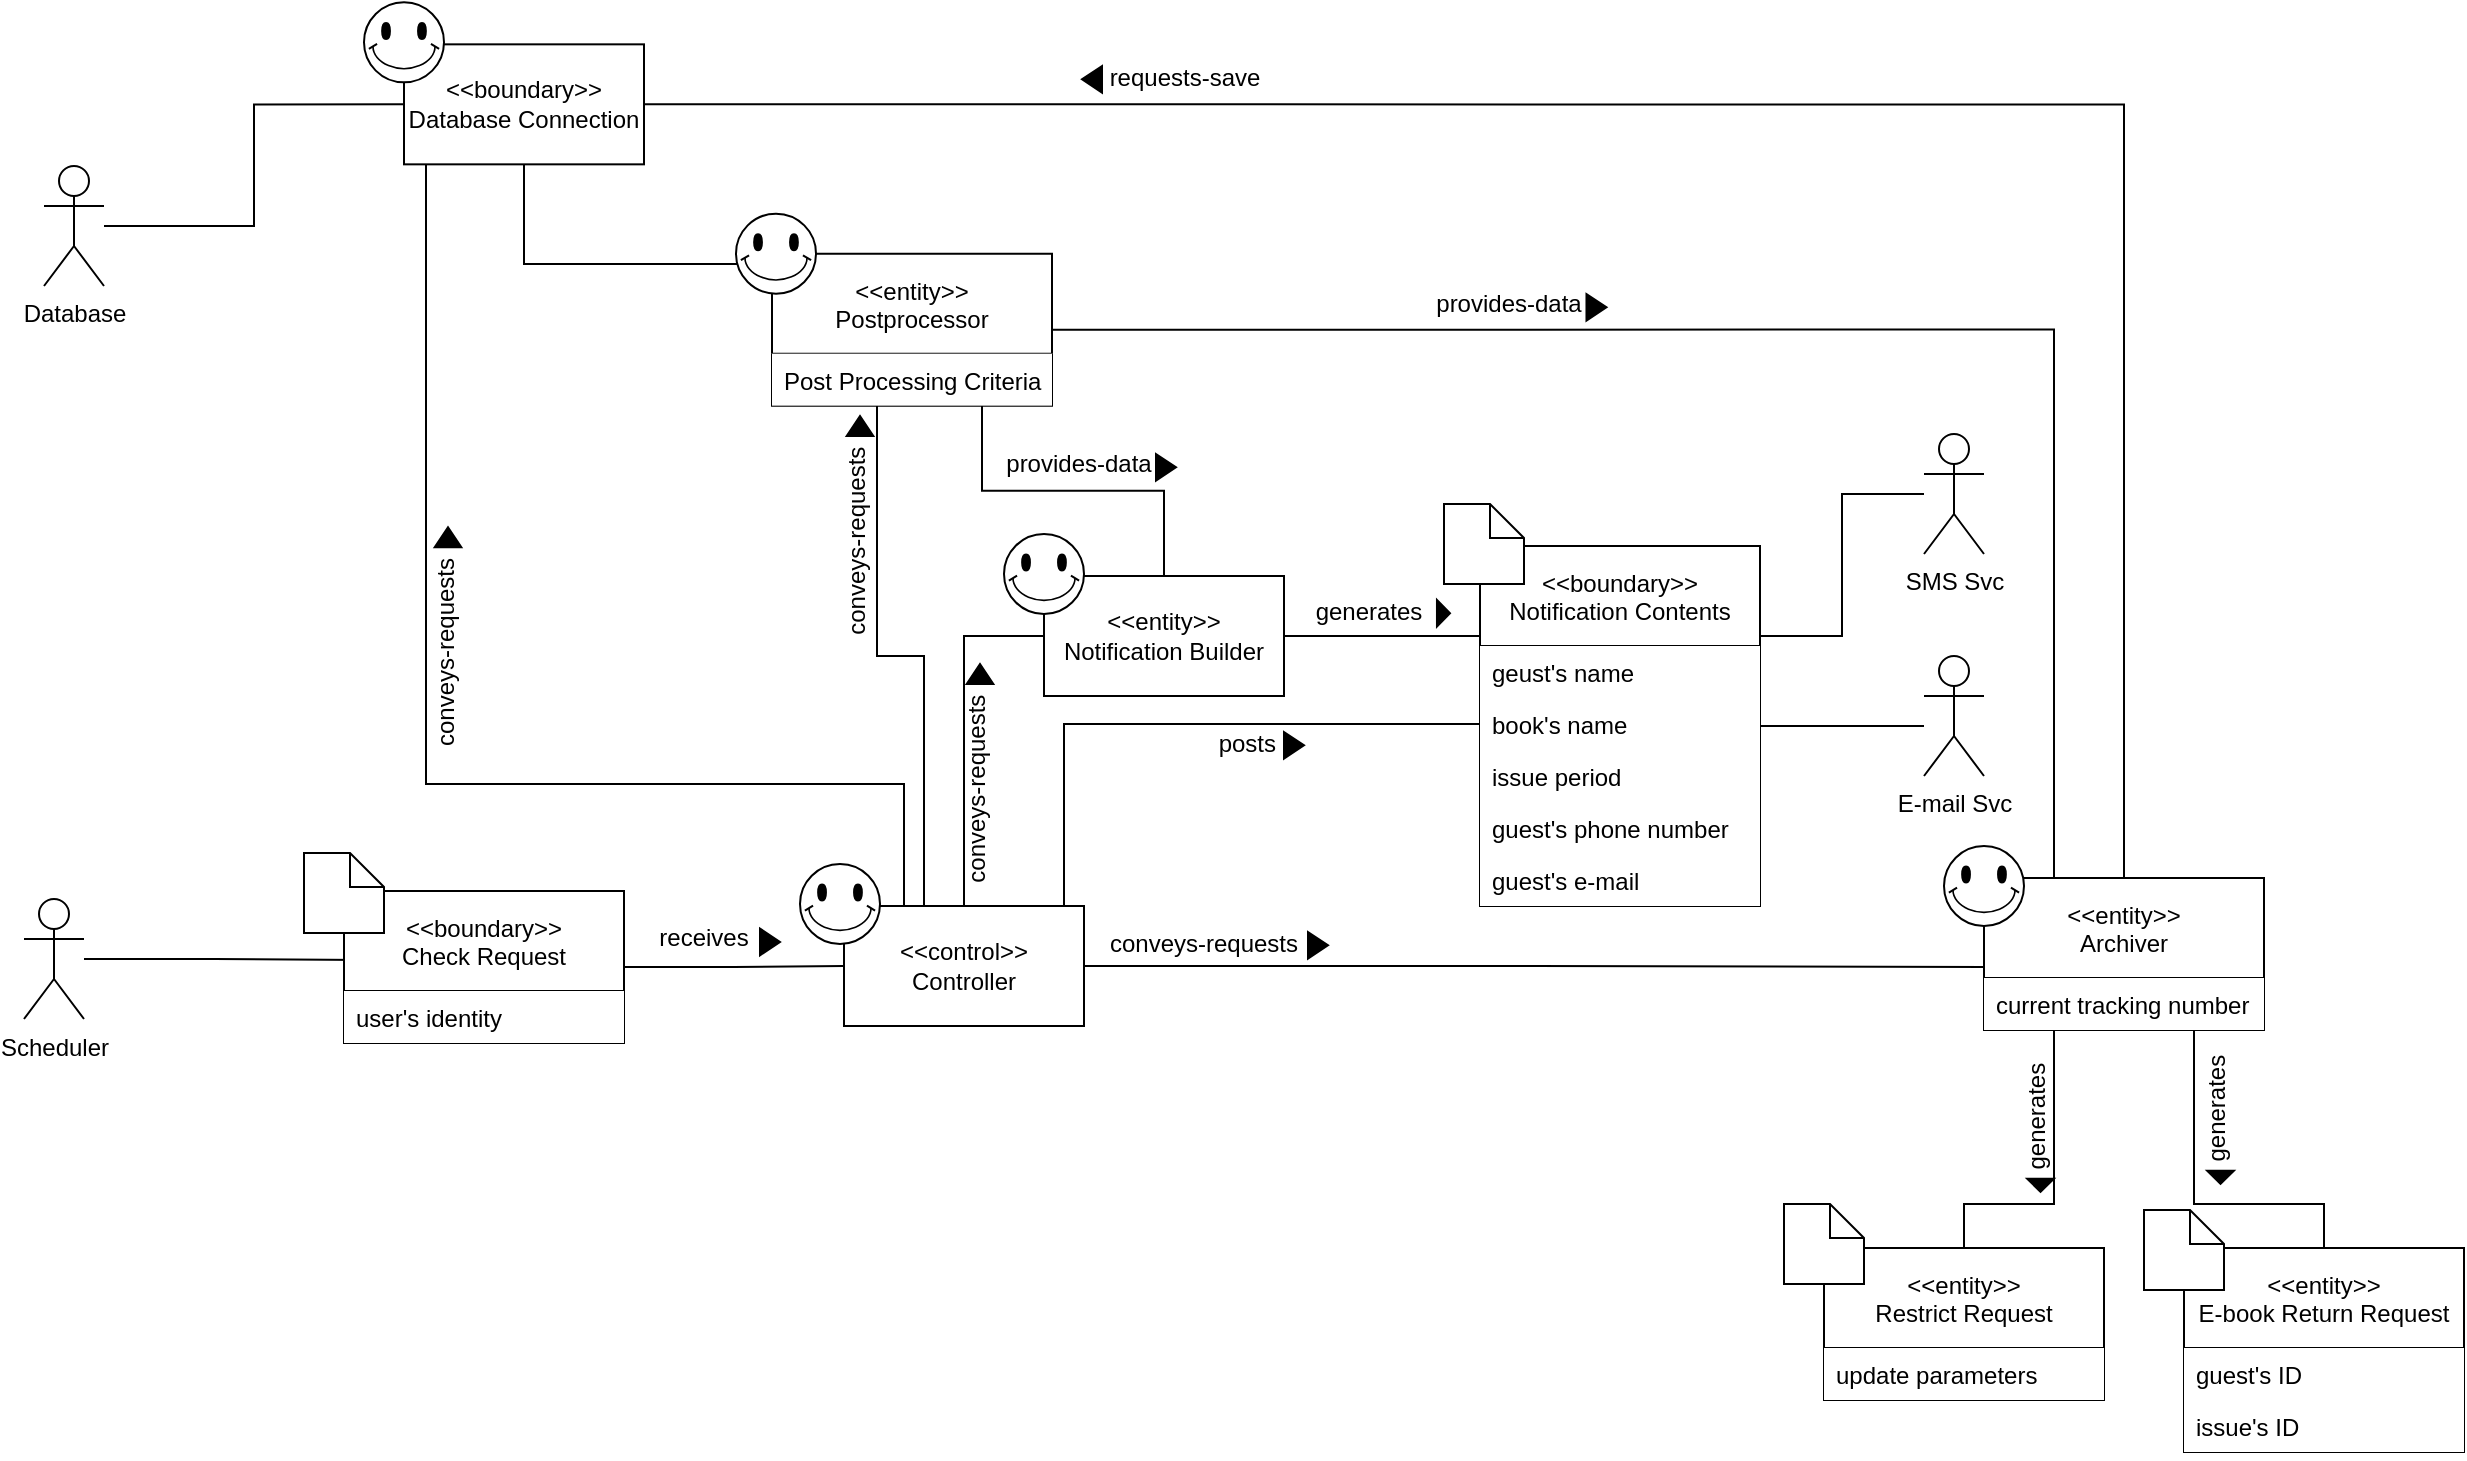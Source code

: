 <mxfile version="14.6.6" type="github">
  <diagram id="Sv70wMs5H2Pimi9rrGB1" name="Page-1">
    <mxGraphModel dx="2036" dy="2421" grid="1" gridSize="10" guides="1" tooltips="1" connect="1" arrows="1" fold="1" page="1" pageScale="1" pageWidth="827" pageHeight="1169" math="0" shadow="0">
      <root>
        <mxCell id="0" />
        <mxCell id="1" parent="0" />
        <mxCell id="KHrVx482zbJUYyYbqTH--3" style="edgeStyle=orthogonalEdgeStyle;rounded=0;orthogonalLoop=1;jettySize=auto;html=1;endArrow=none;endFill=0;entryX=0.004;entryY=0.586;entryDx=0;entryDy=0;entryPerimeter=0;" parent="1" source="KHrVx482zbJUYyYbqTH--4" target="KHrVx482zbJUYyYbqTH--55" edge="1">
          <mxGeometry relative="1" as="geometry">
            <mxPoint x="850" y="321" as="targetPoint" />
          </mxGeometry>
        </mxCell>
        <mxCell id="KHrVx482zbJUYyYbqTH--99" style="edgeStyle=orthogonalEdgeStyle;rounded=0;orthogonalLoop=1;jettySize=auto;html=1;entryX=0.59;entryY=0.997;entryDx=0;entryDy=0;entryPerimeter=0;endArrow=none;endFill=0;" parent="1" source="KHrVx482zbJUYyYbqTH--4" target="KHrVx482zbJUYyYbqTH--9" edge="1">
          <mxGeometry relative="1" as="geometry">
            <Array as="points">
              <mxPoint x="600" y="230" />
              <mxPoint x="361" y="230" />
              <mxPoint x="361" y="-80" />
            </Array>
          </mxGeometry>
        </mxCell>
        <mxCell id="KHrVx482zbJUYyYbqTH--100" style="edgeStyle=orthogonalEdgeStyle;rounded=0;orthogonalLoop=1;jettySize=auto;html=1;entryX=0.375;entryY=1.006;entryDx=0;entryDy=0;entryPerimeter=0;endArrow=none;endFill=0;" parent="1" source="KHrVx482zbJUYyYbqTH--4" target="KHrVx482zbJUYyYbqTH--83" edge="1">
          <mxGeometry relative="1" as="geometry">
            <Array as="points">
              <mxPoint x="610" y="166" />
              <mxPoint x="587" y="166" />
            </Array>
          </mxGeometry>
        </mxCell>
        <mxCell id="KHrVx482zbJUYyYbqTH--122" style="edgeStyle=orthogonalEdgeStyle;rounded=0;jumpStyle=none;orthogonalLoop=1;jettySize=auto;html=1;exitX=0.75;exitY=0;exitDx=0;exitDy=0;entryX=0;entryY=0.5;entryDx=0;entryDy=0;endArrow=none;endFill=0;strokeColor=#000000;" parent="1" source="KHrVx482zbJUYyYbqTH--4" target="KHrVx482zbJUYyYbqTH--78" edge="1">
          <mxGeometry relative="1" as="geometry">
            <Array as="points">
              <mxPoint x="680" y="291" />
              <mxPoint x="680" y="200" />
            </Array>
          </mxGeometry>
        </mxCell>
        <mxCell id="KHrVx482zbJUYyYbqTH--146" style="edgeStyle=orthogonalEdgeStyle;rounded=0;jumpStyle=none;orthogonalLoop=1;jettySize=auto;html=1;exitX=0.5;exitY=0;exitDx=0;exitDy=0;entryX=0;entryY=0.75;entryDx=0;entryDy=0;endArrow=none;endFill=0;strokeColor=#000000;" parent="1" source="KHrVx482zbJUYyYbqTH--4" target="KHrVx482zbJUYyYbqTH--105" edge="1">
          <mxGeometry relative="1" as="geometry">
            <Array as="points">
              <mxPoint x="630" y="156" />
              <mxPoint x="670" y="156" />
            </Array>
          </mxGeometry>
        </mxCell>
        <mxCell id="KHrVx482zbJUYyYbqTH--4" value="&amp;lt;&amp;lt;control&amp;gt;&amp;gt;&lt;br&gt;Controller" style="rounded=0;whiteSpace=wrap;html=1;" parent="1" vertex="1">
          <mxGeometry x="570" y="291" width="120" height="60" as="geometry" />
        </mxCell>
        <mxCell id="KHrVx482zbJUYyYbqTH--102" style="edgeStyle=orthogonalEdgeStyle;rounded=0;orthogonalLoop=1;jettySize=auto;html=1;exitX=1;exitY=0.5;exitDx=0;exitDy=0;entryX=0.5;entryY=0;entryDx=0;entryDy=0;endArrow=none;endFill=0;jumpStyle=none;" parent="1" source="KHrVx482zbJUYyYbqTH--9" target="KHrVx482zbJUYyYbqTH--55" edge="1">
          <mxGeometry relative="1" as="geometry" />
        </mxCell>
        <mxCell id="KHrVx482zbJUYyYbqTH--111" style="edgeStyle=orthogonalEdgeStyle;rounded=0;jumpStyle=none;orthogonalLoop=1;jettySize=auto;html=1;endArrow=none;endFill=0;strokeColor=#000000;" parent="1" source="KHrVx482zbJUYyYbqTH--9" target="KHrVx482zbJUYyYbqTH--82" edge="1">
          <mxGeometry relative="1" as="geometry">
            <Array as="points">
              <mxPoint x="548" y="-30" />
            </Array>
          </mxGeometry>
        </mxCell>
        <mxCell id="KHrVx482zbJUYyYbqTH--9" value="&amp;lt;&amp;lt;boundary&amp;gt;&amp;gt;&lt;br&gt;Database Connection" style="rounded=0;whiteSpace=wrap;html=1;" parent="1" vertex="1">
          <mxGeometry x="350" y="-139.83" width="120" height="60" as="geometry" />
        </mxCell>
        <mxCell id="KHrVx482zbJUYyYbqTH--97" style="edgeStyle=orthogonalEdgeStyle;rounded=0;orthogonalLoop=1;jettySize=auto;html=1;entryX=0;entryY=0.5;entryDx=0;entryDy=0;endArrow=none;endFill=0;" parent="1" source="KHrVx482zbJUYyYbqTH--11" target="KHrVx482zbJUYyYbqTH--9" edge="1">
          <mxGeometry relative="1" as="geometry" />
        </mxCell>
        <mxCell id="KHrVx482zbJUYyYbqTH--11" value="Database" style="shape=umlActor;verticalLabelPosition=bottom;verticalAlign=top;html=1;outlineConnect=0;" parent="1" vertex="1">
          <mxGeometry x="170" y="-79" width="30" height="60" as="geometry" />
        </mxCell>
        <mxCell id="KHrVx482zbJUYyYbqTH--89" style="edgeStyle=orthogonalEdgeStyle;rounded=0;orthogonalLoop=1;jettySize=auto;html=1;entryX=0.072;entryY=0.454;entryDx=0;entryDy=0;entryPerimeter=0;endArrow=none;endFill=0;" parent="1" source="KHrVx482zbJUYyYbqTH--14" target="KHrVx482zbJUYyYbqTH--16" edge="1">
          <mxGeometry relative="1" as="geometry" />
        </mxCell>
        <mxCell id="KHrVx482zbJUYyYbqTH--14" value="Scheduler" style="shape=umlActor;verticalLabelPosition=bottom;verticalAlign=top;html=1;outlineConnect=0;" parent="1" vertex="1">
          <mxGeometry x="160" y="287.5" width="30" height="60" as="geometry" />
        </mxCell>
        <mxCell id="KHrVx482zbJUYyYbqTH--15" style="edgeStyle=orthogonalEdgeStyle;rounded=0;orthogonalLoop=1;jettySize=auto;html=1;exitX=1;exitY=0.5;exitDx=0;exitDy=0;entryX=0;entryY=0.5;entryDx=0;entryDy=0;endArrow=none;endFill=0;" parent="1" source="KHrVx482zbJUYyYbqTH--16" target="KHrVx482zbJUYyYbqTH--4" edge="1">
          <mxGeometry relative="1" as="geometry" />
        </mxCell>
        <mxCell id="KHrVx482zbJUYyYbqTH--16" value="&lt;&lt;boundary&gt;&gt;&#xa;Check Request" style="swimlane;fontStyle=0;childLayout=stackLayout;horizontal=1;startSize=50;horizontalStack=0;resizeParent=1;resizeParentMax=0;resizeLast=0;collapsible=1;marginBottom=0;" parent="1" vertex="1">
          <mxGeometry x="320" y="283.5" width="140" height="76" as="geometry">
            <mxRectangle x="330" y="270" width="120" height="50" as="alternateBounds" />
          </mxGeometry>
        </mxCell>
        <mxCell id="KHrVx482zbJUYyYbqTH--17" value="user&#39;s identity" style="text;align=left;verticalAlign=top;spacingLeft=4;spacingRight=4;overflow=hidden;rotatable=0;points=[[0,0.5],[1,0.5]];portConstraint=eastwest;fillColor=#ffffff;" parent="KHrVx482zbJUYyYbqTH--16" vertex="1">
          <mxGeometry y="50" width="140" height="26" as="geometry" />
        </mxCell>
        <mxCell id="KHrVx482zbJUYyYbqTH--22" value="" style="verticalLabelPosition=bottom;verticalAlign=top;html=1;shape=mxgraph.basic.smiley" parent="1" vertex="1">
          <mxGeometry x="548" y="270" width="40" height="40" as="geometry" />
        </mxCell>
        <mxCell id="KHrVx482zbJUYyYbqTH--23" value="" style="verticalLabelPosition=bottom;verticalAlign=top;html=1;shape=mxgraph.basic.smiley" parent="1" vertex="1">
          <mxGeometry x="330" y="-160.83" width="40" height="40" as="geometry" />
        </mxCell>
        <mxCell id="KHrVx482zbJUYyYbqTH--24" value="" style="shape=note2;boundedLbl=1;whiteSpace=wrap;html=1;size=17;verticalAlign=top;align=center;fillColor=#ffffff;" parent="1" vertex="1">
          <mxGeometry x="300" y="264.5" width="40" height="40" as="geometry" />
        </mxCell>
        <mxCell id="KHrVx482zbJUYyYbqTH--39" value="" style="group;rotation=-180;" parent="1" vertex="1" connectable="0">
          <mxGeometry x="670" y="-130" width="112" height="20" as="geometry" />
        </mxCell>
        <mxCell id="KHrVx482zbJUYyYbqTH--40" value="requests-save" style="text;html=1;strokeColor=none;fillColor=none;align=center;verticalAlign=middle;whiteSpace=wrap;rounded=0;rotation=-360;" parent="KHrVx482zbJUYyYbqTH--39" vertex="1">
          <mxGeometry x="29" y="-3" width="83" height="20" as="geometry" />
        </mxCell>
        <mxCell id="KHrVx482zbJUYyYbqTH--41" value="" style="triangle;whiteSpace=wrap;html=1;fillColor=#000000;rotation=-180;" parent="KHrVx482zbJUYyYbqTH--39" vertex="1">
          <mxGeometry x="19" y="1" width="10" height="13.33" as="geometry" />
        </mxCell>
        <mxCell id="KHrVx482zbJUYyYbqTH--42" value="&lt;&lt;entity&gt;&gt;&#xa;E-book Return Request" style="swimlane;fontStyle=0;childLayout=stackLayout;horizontal=1;startSize=50;horizontalStack=0;resizeParent=1;resizeParentMax=0;resizeLast=0;collapsible=1;marginBottom=0;" parent="1" vertex="1">
          <mxGeometry x="1240" y="462" width="140" height="102" as="geometry">
            <mxRectangle x="330" y="270" width="120" height="50" as="alternateBounds" />
          </mxGeometry>
        </mxCell>
        <mxCell id="KHrVx482zbJUYyYbqTH--43" value="guest&#39;s ID" style="text;align=left;verticalAlign=top;spacingLeft=4;spacingRight=4;overflow=hidden;rotatable=0;points=[[0,0.5],[1,0.5]];portConstraint=eastwest;fillColor=#ffffff;" parent="KHrVx482zbJUYyYbqTH--42" vertex="1">
          <mxGeometry y="50" width="140" height="26" as="geometry" />
        </mxCell>
        <mxCell id="KHrVx482zbJUYyYbqTH--75" value="issue&#39;s ID" style="text;align=left;verticalAlign=top;spacingLeft=4;spacingRight=4;overflow=hidden;rotatable=0;points=[[0,0.5],[1,0.5]];portConstraint=eastwest;fillColor=#ffffff;" parent="KHrVx482zbJUYyYbqTH--42" vertex="1">
          <mxGeometry y="76" width="140" height="26" as="geometry" />
        </mxCell>
        <mxCell id="KHrVx482zbJUYyYbqTH--47" value="" style="shape=note2;boundedLbl=1;whiteSpace=wrap;html=1;size=17;verticalAlign=top;align=center;fillColor=#ffffff;" parent="1" vertex="1">
          <mxGeometry x="1220" y="443" width="40" height="40" as="geometry" />
        </mxCell>
        <mxCell id="KHrVx482zbJUYyYbqTH--48" value="" style="group;rotation=0;" parent="1" vertex="1" connectable="0">
          <mxGeometry x="700" y="300" width="112" height="20" as="geometry" />
        </mxCell>
        <mxCell id="KHrVx482zbJUYyYbqTH--49" value="conveys-requests" style="text;html=1;strokeColor=none;fillColor=none;align=center;verticalAlign=middle;whiteSpace=wrap;rounded=0;rotation=0;" parent="KHrVx482zbJUYyYbqTH--48" vertex="1">
          <mxGeometry width="100" height="20" as="geometry" />
        </mxCell>
        <mxCell id="KHrVx482zbJUYyYbqTH--50" value="" style="triangle;whiteSpace=wrap;html=1;fillColor=#000000;rotation=0;" parent="KHrVx482zbJUYyYbqTH--48" vertex="1">
          <mxGeometry x="102" y="4" width="10" height="13.33" as="geometry" />
        </mxCell>
        <mxCell id="KHrVx482zbJUYyYbqTH--51" value="" style="group" parent="1" vertex="1" connectable="0">
          <mxGeometry x="480" y="296.66" width="58" height="20" as="geometry" />
        </mxCell>
        <mxCell id="KHrVx482zbJUYyYbqTH--52" value="receives" style="text;html=1;strokeColor=none;fillColor=none;align=center;verticalAlign=middle;whiteSpace=wrap;rounded=0;" parent="KHrVx482zbJUYyYbqTH--51" vertex="1">
          <mxGeometry width="40" height="20" as="geometry" />
        </mxCell>
        <mxCell id="KHrVx482zbJUYyYbqTH--53" value="" style="triangle;whiteSpace=wrap;html=1;fillColor=#000000;" parent="KHrVx482zbJUYyYbqTH--51" vertex="1">
          <mxGeometry x="48" y="5.67" width="10" height="13.33" as="geometry" />
        </mxCell>
        <mxCell id="KHrVx482zbJUYyYbqTH--112" style="edgeStyle=orthogonalEdgeStyle;rounded=0;jumpStyle=none;orthogonalLoop=1;jettySize=auto;html=1;exitX=0.75;exitY=1;exitDx=0;exitDy=0;endArrow=none;endFill=0;strokeColor=#000000;" parent="1" source="KHrVx482zbJUYyYbqTH--55" target="KHrVx482zbJUYyYbqTH--42" edge="1">
          <mxGeometry relative="1" as="geometry">
            <Array as="points">
              <mxPoint x="1245" y="440" />
              <mxPoint x="1310" y="440" />
            </Array>
          </mxGeometry>
        </mxCell>
        <mxCell id="KHrVx482zbJUYyYbqTH--113" style="edgeStyle=orthogonalEdgeStyle;rounded=0;jumpStyle=none;orthogonalLoop=1;jettySize=auto;html=1;exitX=0.25;exitY=1;exitDx=0;exitDy=0;entryX=0.5;entryY=0;entryDx=0;entryDy=0;endArrow=none;endFill=0;strokeColor=#000000;" parent="1" source="KHrVx482zbJUYyYbqTH--55" target="KHrVx482zbJUYyYbqTH--64" edge="1">
          <mxGeometry relative="1" as="geometry">
            <Array as="points">
              <mxPoint x="1175" y="440" />
              <mxPoint x="1130" y="440" />
            </Array>
          </mxGeometry>
        </mxCell>
        <mxCell id="KHrVx482zbJUYyYbqTH--55" value="&lt;&lt;entity&gt;&gt;&#xa;Archiver" style="swimlane;fontStyle=0;childLayout=stackLayout;horizontal=1;startSize=50;horizontalStack=0;resizeParent=1;resizeParentMax=0;resizeLast=0;collapsible=1;marginBottom=0;" parent="1" vertex="1">
          <mxGeometry x="1140" y="277" width="140" height="76" as="geometry" />
        </mxCell>
        <mxCell id="KHrVx482zbJUYyYbqTH--56" value="current tracking number" style="text;align=left;verticalAlign=top;spacingLeft=4;spacingRight=4;overflow=hidden;rotatable=0;points=[[0,0.5],[1,0.5]];portConstraint=eastwest;fillColor=#ffffff;" parent="KHrVx482zbJUYyYbqTH--55" vertex="1">
          <mxGeometry y="50" width="140" height="26" as="geometry" />
        </mxCell>
        <mxCell id="KHrVx482zbJUYyYbqTH--57" value="" style="verticalLabelPosition=bottom;verticalAlign=top;html=1;shape=mxgraph.basic.smiley" parent="1" vertex="1">
          <mxGeometry x="1120" y="261" width="40" height="40" as="geometry" />
        </mxCell>
        <mxCell id="KHrVx482zbJUYyYbqTH--64" value="&lt;&lt;entity&gt;&gt;&#xa;Restrict Request" style="swimlane;fontStyle=0;childLayout=stackLayout;horizontal=1;startSize=50;horizontalStack=0;resizeParent=1;resizeParentMax=0;resizeLast=0;collapsible=1;marginBottom=0;" parent="1" vertex="1">
          <mxGeometry x="1060" y="462" width="140" height="76" as="geometry">
            <mxRectangle x="330" y="270" width="120" height="50" as="alternateBounds" />
          </mxGeometry>
        </mxCell>
        <mxCell id="KHrVx482zbJUYyYbqTH--65" value="update parameters" style="text;align=left;verticalAlign=top;spacingLeft=4;spacingRight=4;overflow=hidden;rotatable=0;points=[[0,0.5],[1,0.5]];portConstraint=eastwest;fillColor=#ffffff;" parent="KHrVx482zbJUYyYbqTH--64" vertex="1">
          <mxGeometry y="50" width="140" height="26" as="geometry" />
        </mxCell>
        <mxCell id="KHrVx482zbJUYyYbqTH--69" value="" style="shape=note2;boundedLbl=1;whiteSpace=wrap;html=1;size=17;verticalAlign=top;align=center;fillColor=#ffffff;" parent="1" vertex="1">
          <mxGeometry x="1040" y="440" width="40" height="40" as="geometry" />
        </mxCell>
        <mxCell id="KHrVx482zbJUYyYbqTH--71" value="" style="group;rotation=90;" parent="1" vertex="1" connectable="0">
          <mxGeometry x="1130" y="390" width="73" height="20" as="geometry" />
        </mxCell>
        <mxCell id="KHrVx482zbJUYyYbqTH--72" value="generates" style="text;html=1;strokeColor=none;fillColor=none;align=center;verticalAlign=middle;whiteSpace=wrap;rounded=0;rotation=-90;" parent="KHrVx482zbJUYyYbqTH--71" vertex="1">
          <mxGeometry x="4" y="-4" width="65.179" height="20" as="geometry" />
        </mxCell>
        <mxCell id="KHrVx482zbJUYyYbqTH--73" value="" style="triangle;whiteSpace=wrap;html=1;fillColor=#000000;rotation=90;" parent="KHrVx482zbJUYyYbqTH--71" vertex="1">
          <mxGeometry x="35" y="34" width="6.518" height="13.33" as="geometry" />
        </mxCell>
        <mxCell id="KHrVx482zbJUYyYbqTH--109" value="" style="edgeStyle=orthogonalEdgeStyle;rounded=0;jumpStyle=none;orthogonalLoop=1;jettySize=auto;html=1;endArrow=none;endFill=0;strokeColor=#000000;" parent="1" source="KHrVx482zbJUYyYbqTH--76" target="KHrVx482zbJUYyYbqTH--92" edge="1">
          <mxGeometry relative="1" as="geometry">
            <Array as="points">
              <mxPoint x="1080" y="201" />
              <mxPoint x="1080" y="201" />
            </Array>
          </mxGeometry>
        </mxCell>
        <mxCell id="KHrVx482zbJUYyYbqTH--124" style="edgeStyle=orthogonalEdgeStyle;rounded=0;jumpStyle=none;orthogonalLoop=1;jettySize=auto;html=1;exitX=1;exitY=0.25;exitDx=0;exitDy=0;endArrow=none;endFill=0;strokeColor=#000000;" parent="1" source="KHrVx482zbJUYyYbqTH--76" target="KHrVx482zbJUYyYbqTH--93" edge="1">
          <mxGeometry relative="1" as="geometry" />
        </mxCell>
        <mxCell id="KHrVx482zbJUYyYbqTH--76" value="&lt;&lt;boundary&gt;&gt;&#xa;Notification Contents" style="swimlane;fontStyle=0;childLayout=stackLayout;horizontal=1;startSize=50;horizontalStack=0;resizeParent=1;resizeParentMax=0;resizeLast=0;collapsible=1;marginBottom=0;" parent="1" vertex="1">
          <mxGeometry x="888" y="111" width="140" height="180" as="geometry">
            <mxRectangle x="330" y="270" width="120" height="50" as="alternateBounds" />
          </mxGeometry>
        </mxCell>
        <mxCell id="KHrVx482zbJUYyYbqTH--77" value="geust&#39;s name" style="text;align=left;verticalAlign=top;spacingLeft=4;spacingRight=4;overflow=hidden;rotatable=0;points=[[0,0.5],[1,0.5]];portConstraint=eastwest;fillColor=#ffffff;" parent="KHrVx482zbJUYyYbqTH--76" vertex="1">
          <mxGeometry y="50" width="140" height="26" as="geometry" />
        </mxCell>
        <mxCell id="KHrVx482zbJUYyYbqTH--78" value="book&#39;s name" style="text;align=left;verticalAlign=top;spacingLeft=4;spacingRight=4;overflow=hidden;rotatable=0;points=[[0,0.5],[1,0.5]];portConstraint=eastwest;fillColor=#ffffff;" parent="KHrVx482zbJUYyYbqTH--76" vertex="1">
          <mxGeometry y="76" width="140" height="26" as="geometry" />
        </mxCell>
        <mxCell id="KHrVx482zbJUYyYbqTH--79" value="issue period" style="text;align=left;verticalAlign=top;spacingLeft=4;spacingRight=4;overflow=hidden;rotatable=0;points=[[0,0.5],[1,0.5]];portConstraint=eastwest;fillColor=#ffffff;" parent="KHrVx482zbJUYyYbqTH--76" vertex="1">
          <mxGeometry y="102" width="140" height="26" as="geometry" />
        </mxCell>
        <mxCell id="KHrVx482zbJUYyYbqTH--80" value="guest&#39;s phone number" style="text;align=left;verticalAlign=top;spacingLeft=4;spacingRight=4;overflow=hidden;rotatable=0;points=[[0,0.5],[1,0.5]];portConstraint=eastwest;fillColor=#ffffff;" parent="KHrVx482zbJUYyYbqTH--76" vertex="1">
          <mxGeometry y="128" width="140" height="26" as="geometry" />
        </mxCell>
        <mxCell id="KHrVx482zbJUYyYbqTH--81" value="guest&#39;s e-mail" style="text;align=left;verticalAlign=top;spacingLeft=4;spacingRight=4;overflow=hidden;rotatable=0;points=[[0,0.5],[1,0.5]];portConstraint=eastwest;fillColor=#ffffff;" parent="KHrVx482zbJUYyYbqTH--76" vertex="1">
          <mxGeometry y="154" width="140" height="26" as="geometry" />
        </mxCell>
        <mxCell id="KHrVx482zbJUYyYbqTH--101" style="edgeStyle=orthogonalEdgeStyle;rounded=0;orthogonalLoop=1;jettySize=auto;html=1;exitX=1;exitY=0.5;exitDx=0;exitDy=0;entryX=0.25;entryY=0;entryDx=0;entryDy=0;endArrow=none;endFill=0;" parent="1" source="KHrVx482zbJUYyYbqTH--82" target="KHrVx482zbJUYyYbqTH--55" edge="1">
          <mxGeometry relative="1" as="geometry" />
        </mxCell>
        <mxCell id="KHrVx482zbJUYyYbqTH--117" style="edgeStyle=orthogonalEdgeStyle;rounded=0;jumpStyle=none;orthogonalLoop=1;jettySize=auto;html=1;exitX=0.75;exitY=1;exitDx=0;exitDy=0;entryX=0.5;entryY=0;entryDx=0;entryDy=0;endArrow=none;endFill=0;strokeColor=#000000;" parent="1" source="KHrVx482zbJUYyYbqTH--82" target="KHrVx482zbJUYyYbqTH--105" edge="1">
          <mxGeometry relative="1" as="geometry" />
        </mxCell>
        <mxCell id="KHrVx482zbJUYyYbqTH--82" value="&lt;&lt;entity&gt;&gt;&#xa;Postprocessor" style="swimlane;fontStyle=0;childLayout=stackLayout;horizontal=1;startSize=50;horizontalStack=0;resizeParent=1;resizeParentMax=0;resizeLast=0;collapsible=1;marginBottom=0;" parent="1" vertex="1">
          <mxGeometry x="534" y="-35.17" width="140" height="76" as="geometry" />
        </mxCell>
        <mxCell id="KHrVx482zbJUYyYbqTH--83" value="Post Processing Criteria" style="text;align=left;verticalAlign=top;spacingLeft=4;spacingRight=4;overflow=hidden;rotatable=0;points=[[0,0.5],[1,0.5]];portConstraint=eastwest;fillColor=#ffffff;" parent="KHrVx482zbJUYyYbqTH--82" vertex="1">
          <mxGeometry y="50" width="140" height="26" as="geometry" />
        </mxCell>
        <mxCell id="KHrVx482zbJUYyYbqTH--84" value="" style="verticalLabelPosition=bottom;verticalAlign=top;html=1;shape=mxgraph.basic.smiley" parent="1" vertex="1">
          <mxGeometry x="516" y="-55.17" width="40" height="40" as="geometry" />
        </mxCell>
        <mxCell id="KHrVx482zbJUYyYbqTH--92" value="E-mail Svc" style="shape=umlActor;verticalLabelPosition=bottom;verticalAlign=top;html=1;outlineConnect=0;" parent="1" vertex="1">
          <mxGeometry x="1110" y="166" width="30" height="60" as="geometry" />
        </mxCell>
        <mxCell id="KHrVx482zbJUYyYbqTH--93" value="SMS Svc" style="shape=umlActor;verticalLabelPosition=bottom;verticalAlign=top;html=1;outlineConnect=0;" parent="1" vertex="1">
          <mxGeometry x="1110" y="55" width="30" height="60" as="geometry" />
        </mxCell>
        <mxCell id="KHrVx482zbJUYyYbqTH--98" value="" style="group" parent="1" vertex="1" connectable="0">
          <mxGeometry x="364" y="101.665" width="20" height="124.335" as="geometry" />
        </mxCell>
        <mxCell id="KHrVx482zbJUYyYbqTH--35" value="" style="group;rotation=90;" parent="KHrVx482zbJUYyYbqTH--98" vertex="1" connectable="0">
          <mxGeometry x="-46" y="58.335" width="112" height="20" as="geometry" />
        </mxCell>
        <mxCell id="KHrVx482zbJUYyYbqTH--36" value="conveys-requests" style="text;html=1;strokeColor=none;fillColor=none;align=center;verticalAlign=middle;whiteSpace=wrap;rounded=0;rotation=-90;" parent="KHrVx482zbJUYyYbqTH--35" vertex="1">
          <mxGeometry x="3" y="-6" width="100" height="20" as="geometry" />
        </mxCell>
        <mxCell id="KHrVx482zbJUYyYbqTH--37" value="" style="triangle;whiteSpace=wrap;html=1;fillColor=#000000;rotation=-90;" parent="KHrVx482zbJUYyYbqTH--98" vertex="1">
          <mxGeometry x="3" y="-1.665" width="10" height="13.33" as="geometry" />
        </mxCell>
        <mxCell id="KHrVx482zbJUYyYbqTH--121" style="edgeStyle=orthogonalEdgeStyle;rounded=0;jumpStyle=none;orthogonalLoop=1;jettySize=auto;html=1;endArrow=none;endFill=0;strokeColor=#000000;entryX=0;entryY=0.25;entryDx=0;entryDy=0;" parent="1" source="KHrVx482zbJUYyYbqTH--105" target="KHrVx482zbJUYyYbqTH--76" edge="1">
          <mxGeometry relative="1" as="geometry" />
        </mxCell>
        <mxCell id="KHrVx482zbJUYyYbqTH--105" value="&amp;lt;&amp;lt;entity&amp;gt;&amp;gt;&lt;br&gt;Notification Builder" style="rounded=0;whiteSpace=wrap;html=1;" parent="1" vertex="1">
          <mxGeometry x="670" y="126" width="120" height="60" as="geometry" />
        </mxCell>
        <mxCell id="KHrVx482zbJUYyYbqTH--114" value="" style="group;rotation=90;" parent="1" vertex="1" connectable="0">
          <mxGeometry x="1220" y="386" width="73" height="20" as="geometry" />
        </mxCell>
        <mxCell id="KHrVx482zbJUYyYbqTH--115" value="generates" style="text;html=1;strokeColor=none;fillColor=none;align=center;verticalAlign=middle;whiteSpace=wrap;rounded=0;rotation=-90;" parent="KHrVx482zbJUYyYbqTH--114" vertex="1">
          <mxGeometry x="4" y="-4" width="65.179" height="20" as="geometry" />
        </mxCell>
        <mxCell id="KHrVx482zbJUYyYbqTH--116" value="" style="triangle;whiteSpace=wrap;html=1;fillColor=#000000;rotation=90;" parent="KHrVx482zbJUYyYbqTH--114" vertex="1">
          <mxGeometry x="35" y="34" width="6.518" height="13.33" as="geometry" />
        </mxCell>
        <mxCell id="KHrVx482zbJUYyYbqTH--118" value="" style="verticalLabelPosition=bottom;verticalAlign=top;html=1;shape=mxgraph.basic.smiley" parent="1" vertex="1">
          <mxGeometry x="650" y="105" width="40" height="40" as="geometry" />
        </mxCell>
        <mxCell id="KHrVx482zbJUYyYbqTH--119" value="" style="shape=note2;boundedLbl=1;whiteSpace=wrap;html=1;size=17;verticalAlign=top;align=center;fillColor=#ffffff;" parent="1" vertex="1">
          <mxGeometry x="870" y="90" width="40" height="40" as="geometry" />
        </mxCell>
        <mxCell id="KHrVx482zbJUYyYbqTH--126" value="" style="group" parent="1" vertex="1" connectable="0">
          <mxGeometry x="570" y="46.005" width="20" height="124.335" as="geometry" />
        </mxCell>
        <mxCell id="KHrVx482zbJUYyYbqTH--127" value="" style="group;rotation=90;" parent="KHrVx482zbJUYyYbqTH--126" vertex="1" connectable="0">
          <mxGeometry x="-46" y="58.335" width="112" height="20" as="geometry" />
        </mxCell>
        <mxCell id="KHrVx482zbJUYyYbqTH--128" value="conveys-requests" style="text;html=1;strokeColor=none;fillColor=none;align=center;verticalAlign=middle;whiteSpace=wrap;rounded=0;rotation=-90;" parent="KHrVx482zbJUYyYbqTH--127" vertex="1">
          <mxGeometry x="3" y="-6" width="100" height="20" as="geometry" />
        </mxCell>
        <mxCell id="KHrVx482zbJUYyYbqTH--129" value="" style="triangle;whiteSpace=wrap;html=1;fillColor=#000000;rotation=-90;" parent="KHrVx482zbJUYyYbqTH--126" vertex="1">
          <mxGeometry x="3" y="-1.665" width="10" height="13.33" as="geometry" />
        </mxCell>
        <mxCell id="KHrVx482zbJUYyYbqTH--131" value="" style="group;rotation=0;" parent="1" vertex="1" connectable="0">
          <mxGeometry x="688" y="200" width="112" height="20" as="geometry" />
        </mxCell>
        <mxCell id="KHrVx482zbJUYyYbqTH--132" value="posts" style="text;html=1;strokeColor=none;fillColor=none;align=right;verticalAlign=middle;whiteSpace=wrap;rounded=0;rotation=0;" parent="KHrVx482zbJUYyYbqTH--131" vertex="1">
          <mxGeometry width="100" height="20" as="geometry" />
        </mxCell>
        <mxCell id="KHrVx482zbJUYyYbqTH--133" value="" style="triangle;whiteSpace=wrap;html=1;fillColor=#000000;rotation=0;" parent="KHrVx482zbJUYyYbqTH--131" vertex="1">
          <mxGeometry x="102" y="4" width="10" height="13.33" as="geometry" />
        </mxCell>
        <mxCell id="KHrVx482zbJUYyYbqTH--139" value="" style="group" parent="1" vertex="1" connectable="0">
          <mxGeometry x="644.762" y="60" width="91.238" height="20" as="geometry" />
        </mxCell>
        <mxCell id="KHrVx482zbJUYyYbqTH--135" value="provides-data" style="text;html=1;strokeColor=none;fillColor=none;align=center;verticalAlign=middle;whiteSpace=wrap;rounded=0;" parent="KHrVx482zbJUYyYbqTH--139" vertex="1">
          <mxGeometry width="85.238" height="20" as="geometry" />
        </mxCell>
        <mxCell id="KHrVx482zbJUYyYbqTH--138" value="" style="triangle;whiteSpace=wrap;html=1;fillColor=#000000;rotation=0;" parent="KHrVx482zbJUYyYbqTH--139" vertex="1">
          <mxGeometry x="81.238" y="5" width="10" height="13.33" as="geometry" />
        </mxCell>
        <mxCell id="KHrVx482zbJUYyYbqTH--140" value="" style="group" parent="1" vertex="1" connectable="0">
          <mxGeometry x="860.002" y="-20" width="91.238" height="20" as="geometry" />
        </mxCell>
        <mxCell id="KHrVx482zbJUYyYbqTH--141" value="provides-data" style="text;html=1;strokeColor=none;fillColor=none;align=center;verticalAlign=middle;whiteSpace=wrap;rounded=0;" parent="KHrVx482zbJUYyYbqTH--140" vertex="1">
          <mxGeometry width="85.238" height="20" as="geometry" />
        </mxCell>
        <mxCell id="KHrVx482zbJUYyYbqTH--142" value="" style="triangle;whiteSpace=wrap;html=1;fillColor=#000000;rotation=0;" parent="KHrVx482zbJUYyYbqTH--140" vertex="1">
          <mxGeometry x="81.238" y="5" width="10" height="13.33" as="geometry" />
        </mxCell>
        <mxCell id="KHrVx482zbJUYyYbqTH--143" value="" style="group;rotation=0;" parent="1" vertex="1" connectable="0">
          <mxGeometry x="800" y="134" width="73" height="20" as="geometry" />
        </mxCell>
        <mxCell id="KHrVx482zbJUYyYbqTH--144" value="generates" style="text;html=1;strokeColor=none;fillColor=none;align=center;verticalAlign=middle;whiteSpace=wrap;rounded=0;rotation=0;" parent="KHrVx482zbJUYyYbqTH--143" vertex="1">
          <mxGeometry width="65.179" height="20" as="geometry" />
        </mxCell>
        <mxCell id="KHrVx482zbJUYyYbqTH--145" value="" style="triangle;whiteSpace=wrap;html=1;fillColor=#000000;rotation=0;" parent="KHrVx482zbJUYyYbqTH--143" vertex="1">
          <mxGeometry x="66.482" y="4" width="6.518" height="13.33" as="geometry" />
        </mxCell>
        <mxCell id="KHrVx482zbJUYyYbqTH--147" value="" style="group" parent="1" vertex="1" connectable="0">
          <mxGeometry x="630" y="169.995" width="20" height="124.335" as="geometry" />
        </mxCell>
        <mxCell id="KHrVx482zbJUYyYbqTH--148" value="" style="group;rotation=90;" parent="KHrVx482zbJUYyYbqTH--147" vertex="1" connectable="0">
          <mxGeometry x="-46" y="58.335" width="112" height="20" as="geometry" />
        </mxCell>
        <mxCell id="KHrVx482zbJUYyYbqTH--149" value="conveys-requests" style="text;html=1;strokeColor=none;fillColor=none;align=center;verticalAlign=middle;whiteSpace=wrap;rounded=0;rotation=-90;" parent="KHrVx482zbJUYyYbqTH--148" vertex="1">
          <mxGeometry x="3" y="-6" width="100" height="20" as="geometry" />
        </mxCell>
        <mxCell id="KHrVx482zbJUYyYbqTH--150" value="" style="triangle;whiteSpace=wrap;html=1;fillColor=#000000;rotation=-90;" parent="KHrVx482zbJUYyYbqTH--147" vertex="1">
          <mxGeometry x="3" y="-1.665" width="10" height="13.33" as="geometry" />
        </mxCell>
      </root>
    </mxGraphModel>
  </diagram>
</mxfile>
